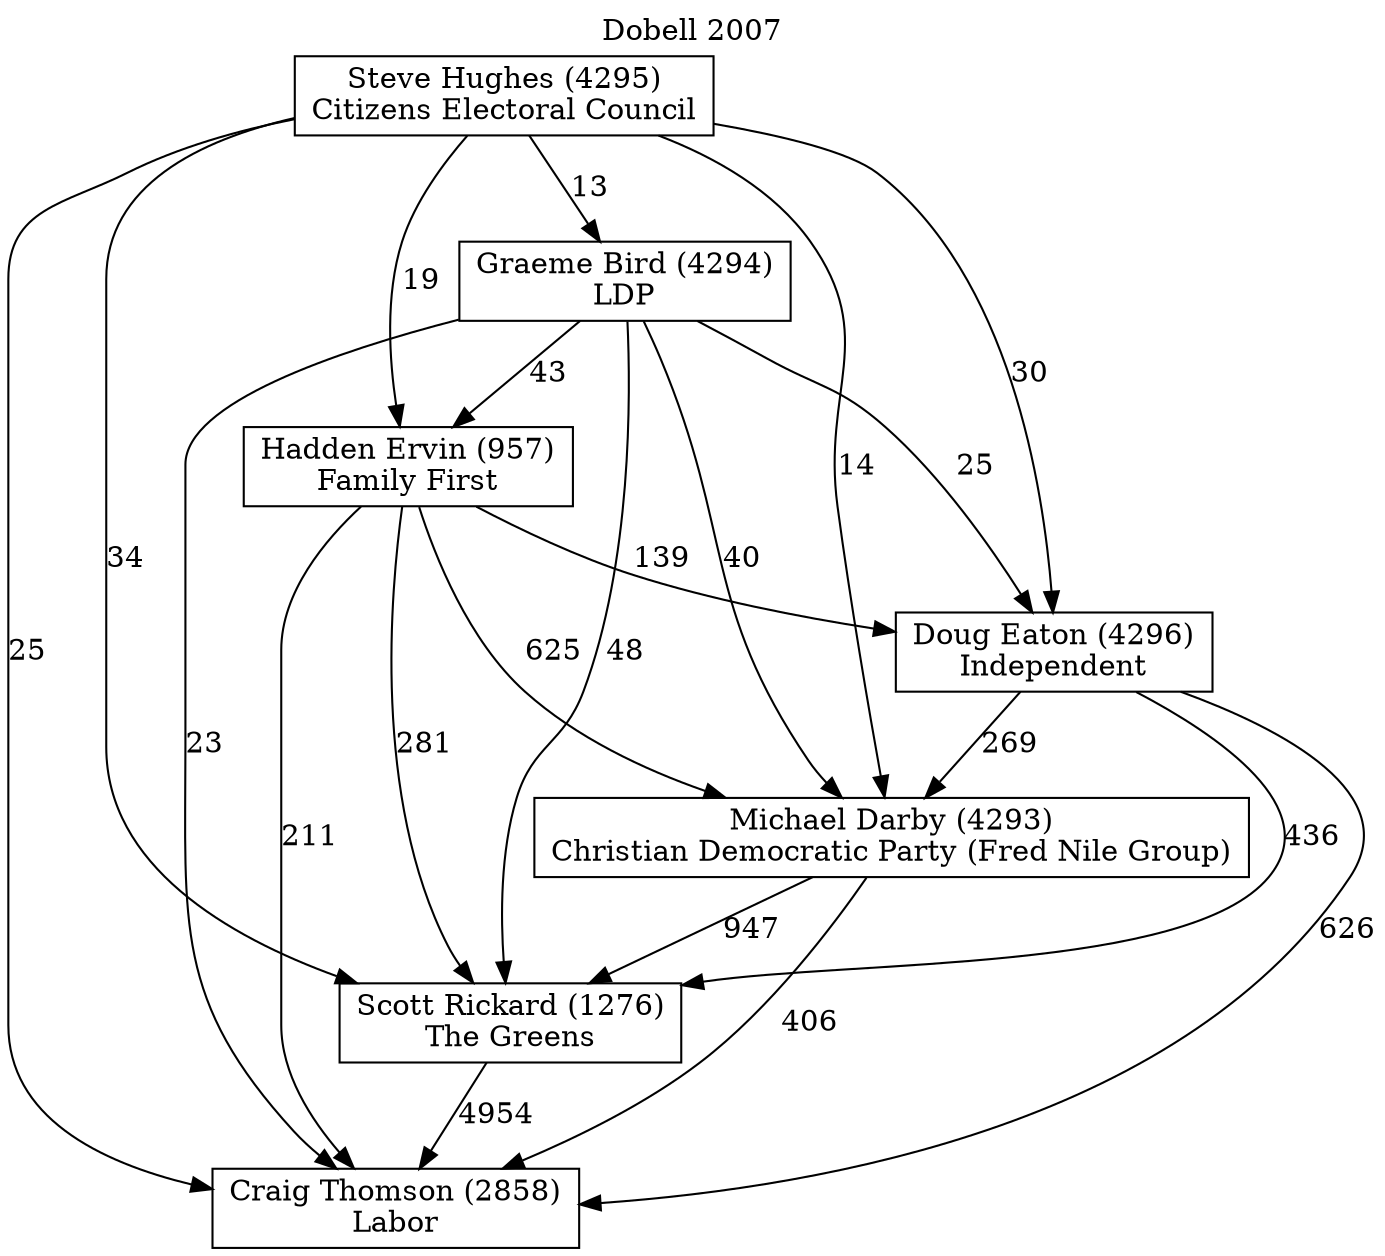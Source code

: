 // House preference flow
digraph "Craig Thomson (2858)_Dobell_2007" {
	graph [label="Dobell 2007" labelloc=t mclimit=10]
	node [shape=box]
	"Craig Thomson (2858)" [label="Craig Thomson (2858)
Labor"]
	"Scott Rickard (1276)" [label="Scott Rickard (1276)
The Greens"]
	"Michael Darby (4293)" [label="Michael Darby (4293)
Christian Democratic Party (Fred Nile Group)"]
	"Doug Eaton (4296)" [label="Doug Eaton (4296)
Independent"]
	"Hadden Ervin (957)" [label="Hadden Ervin (957)
Family First"]
	"Graeme Bird (4294)" [label="Graeme Bird (4294)
LDP"]
	"Steve Hughes (4295)" [label="Steve Hughes (4295)
Citizens Electoral Council"]
	"Scott Rickard (1276)" -> "Craig Thomson (2858)" [label=4954]
	"Michael Darby (4293)" -> "Scott Rickard (1276)" [label=947]
	"Doug Eaton (4296)" -> "Michael Darby (4293)" [label=269]
	"Hadden Ervin (957)" -> "Doug Eaton (4296)" [label=139]
	"Graeme Bird (4294)" -> "Hadden Ervin (957)" [label=43]
	"Steve Hughes (4295)" -> "Graeme Bird (4294)" [label=13]
	"Michael Darby (4293)" -> "Craig Thomson (2858)" [label=406]
	"Doug Eaton (4296)" -> "Craig Thomson (2858)" [label=626]
	"Hadden Ervin (957)" -> "Craig Thomson (2858)" [label=211]
	"Graeme Bird (4294)" -> "Craig Thomson (2858)" [label=23]
	"Steve Hughes (4295)" -> "Craig Thomson (2858)" [label=25]
	"Steve Hughes (4295)" -> "Hadden Ervin (957)" [label=19]
	"Graeme Bird (4294)" -> "Doug Eaton (4296)" [label=25]
	"Steve Hughes (4295)" -> "Doug Eaton (4296)" [label=30]
	"Hadden Ervin (957)" -> "Michael Darby (4293)" [label=625]
	"Graeme Bird (4294)" -> "Michael Darby (4293)" [label=40]
	"Steve Hughes (4295)" -> "Michael Darby (4293)" [label=14]
	"Doug Eaton (4296)" -> "Scott Rickard (1276)" [label=436]
	"Hadden Ervin (957)" -> "Scott Rickard (1276)" [label=281]
	"Graeme Bird (4294)" -> "Scott Rickard (1276)" [label=48]
	"Steve Hughes (4295)" -> "Scott Rickard (1276)" [label=34]
}
